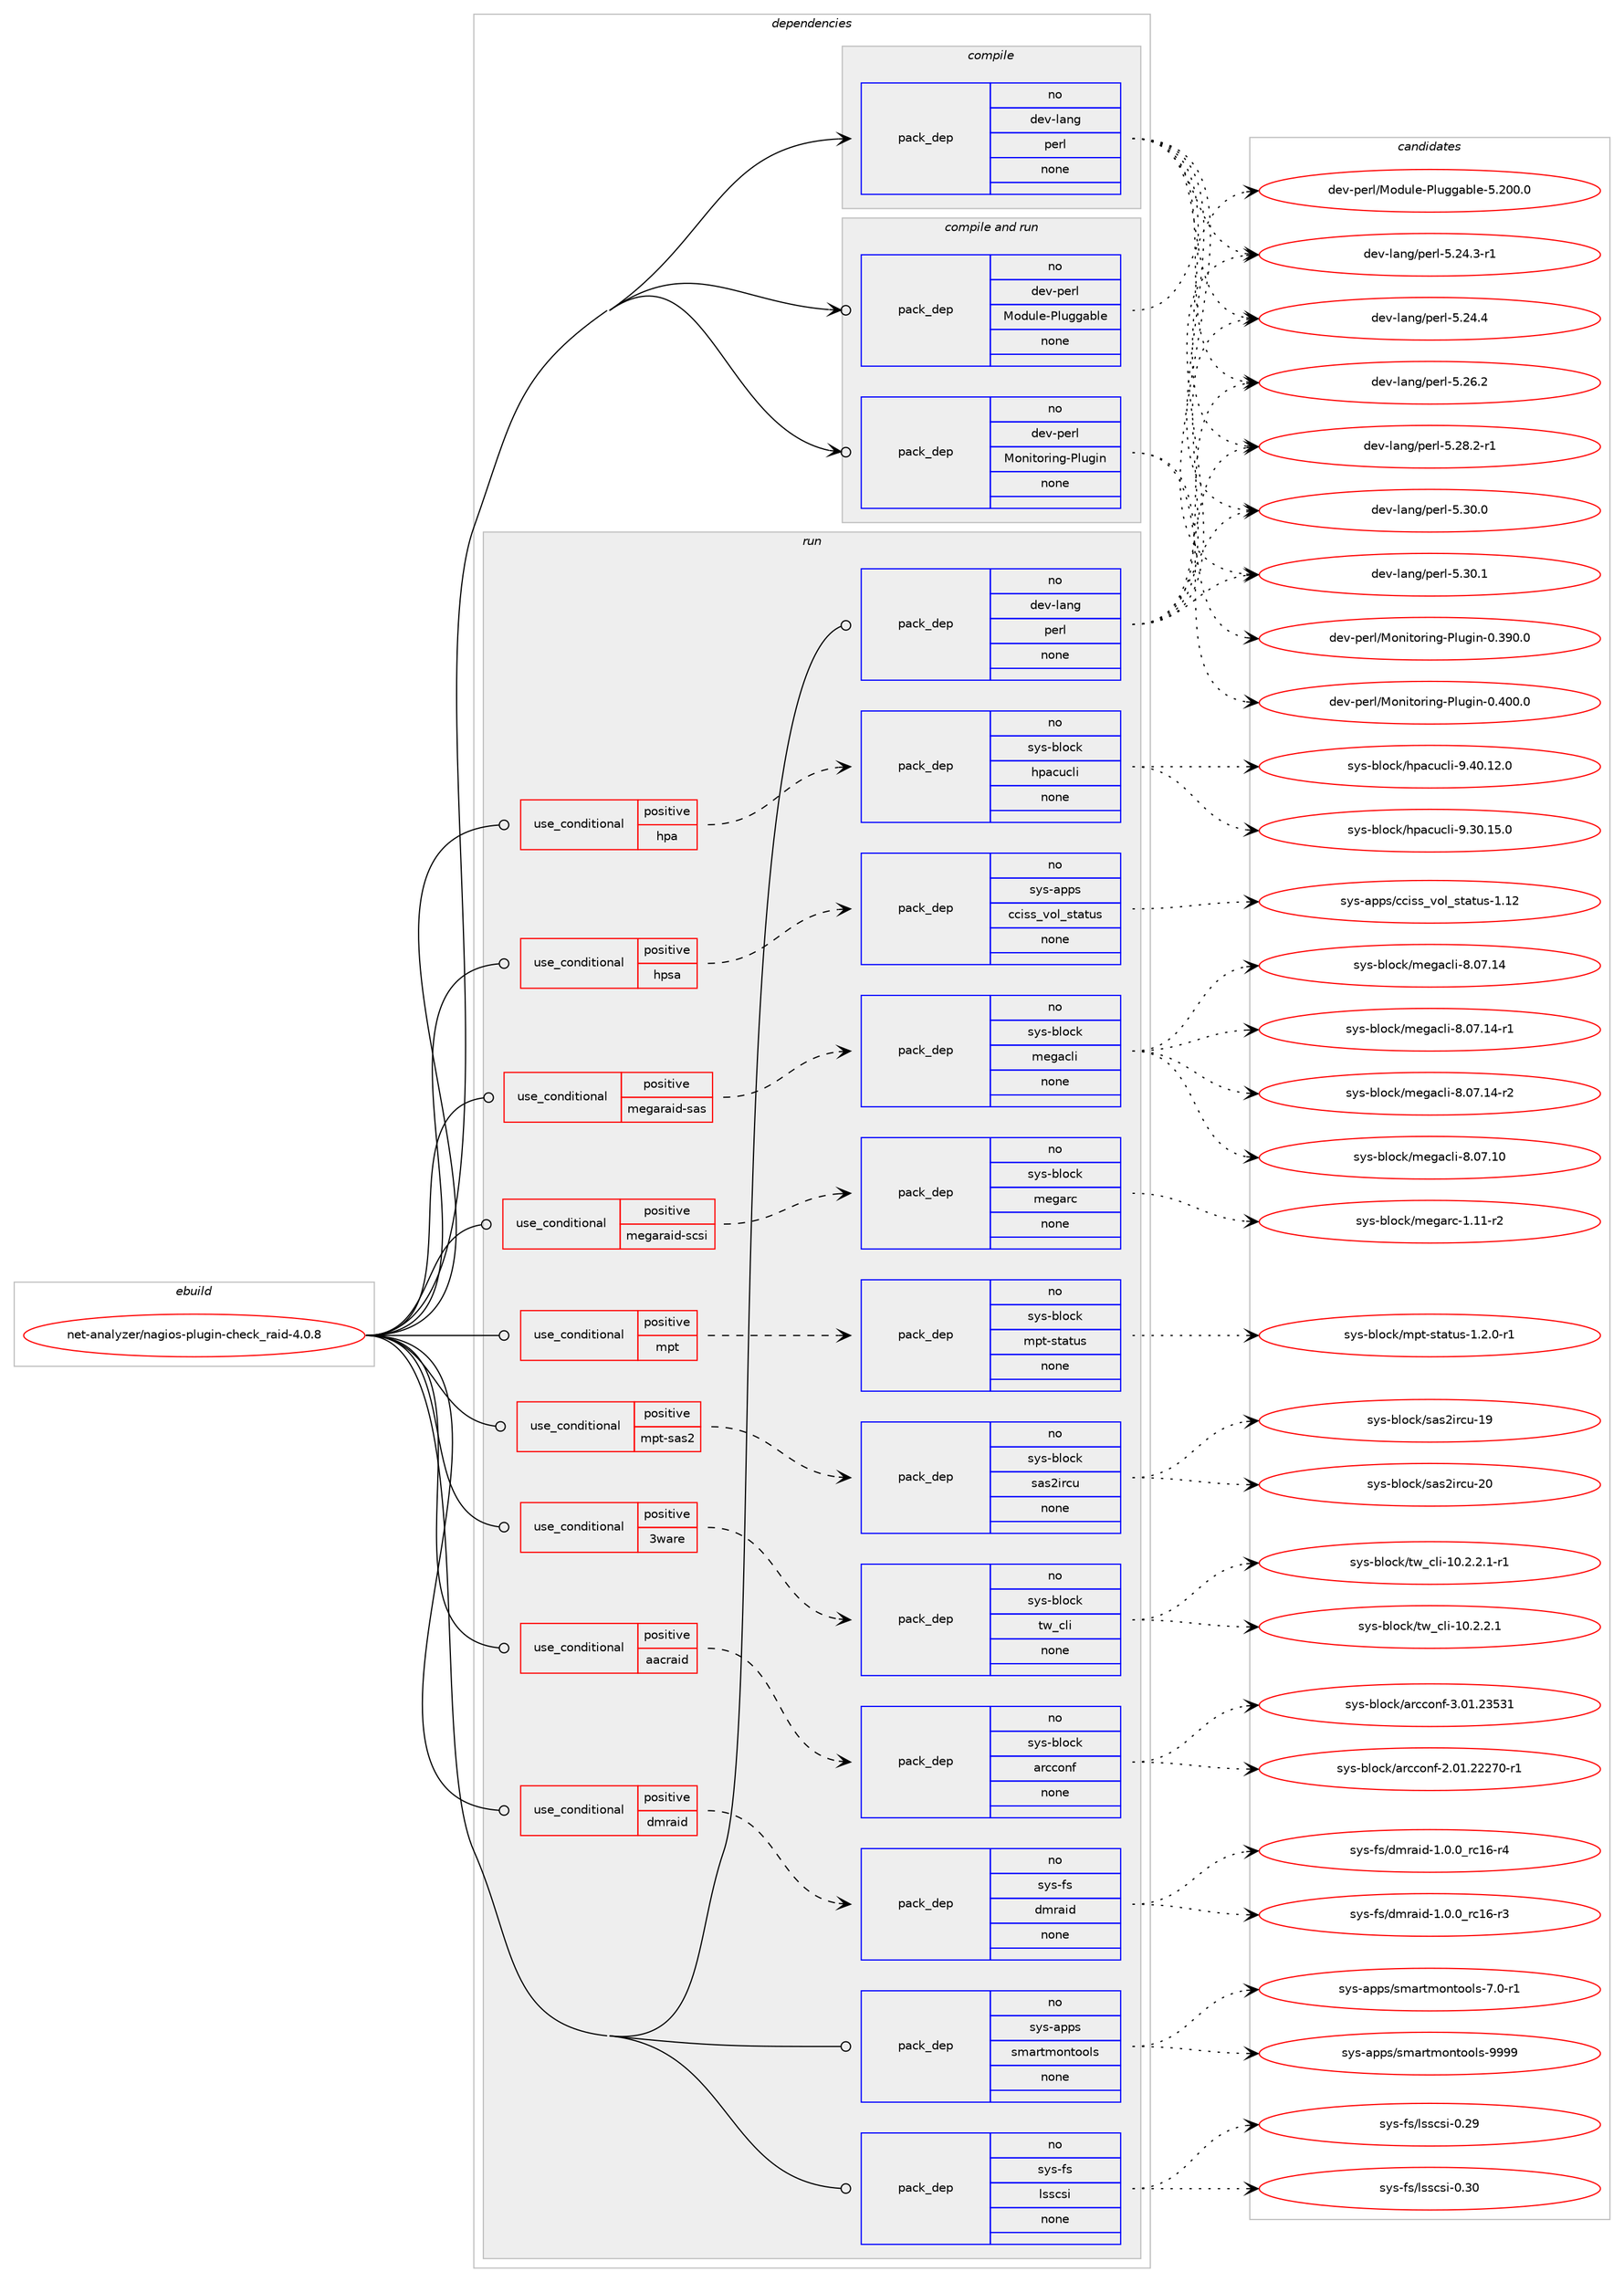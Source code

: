 digraph prolog {

# *************
# Graph options
# *************

newrank=true;
concentrate=true;
compound=true;
graph [rankdir=LR,fontname=Helvetica,fontsize=10,ranksep=1.5];#, ranksep=2.5, nodesep=0.2];
edge  [arrowhead=vee];
node  [fontname=Helvetica,fontsize=10];

# **********
# The ebuild
# **********

subgraph cluster_leftcol {
color=gray;
rank=same;
label=<<i>ebuild</i>>;
id [label="net-analyzer/nagios-plugin-check_raid-4.0.8", color=red, width=4, href="../net-analyzer/nagios-plugin-check_raid-4.0.8.svg"];
}

# ****************
# The dependencies
# ****************

subgraph cluster_midcol {
color=gray;
label=<<i>dependencies</i>>;
subgraph cluster_compile {
fillcolor="#eeeeee";
style=filled;
label=<<i>compile</i>>;
subgraph pack601942 {
dependency814229 [label=<<TABLE BORDER="0" CELLBORDER="1" CELLSPACING="0" CELLPADDING="4" WIDTH="220"><TR><TD ROWSPAN="6" CELLPADDING="30">pack_dep</TD></TR><TR><TD WIDTH="110">no</TD></TR><TR><TD>dev-lang</TD></TR><TR><TD>perl</TD></TR><TR><TD>none</TD></TR><TR><TD></TD></TR></TABLE>>, shape=none, color=blue];
}
id:e -> dependency814229:w [weight=20,style="solid",arrowhead="vee"];
}
subgraph cluster_compileandrun {
fillcolor="#eeeeee";
style=filled;
label=<<i>compile and run</i>>;
subgraph pack601943 {
dependency814230 [label=<<TABLE BORDER="0" CELLBORDER="1" CELLSPACING="0" CELLPADDING="4" WIDTH="220"><TR><TD ROWSPAN="6" CELLPADDING="30">pack_dep</TD></TR><TR><TD WIDTH="110">no</TD></TR><TR><TD>dev-perl</TD></TR><TR><TD>Module-Pluggable</TD></TR><TR><TD>none</TD></TR><TR><TD></TD></TR></TABLE>>, shape=none, color=blue];
}
id:e -> dependency814230:w [weight=20,style="solid",arrowhead="odotvee"];
subgraph pack601944 {
dependency814231 [label=<<TABLE BORDER="0" CELLBORDER="1" CELLSPACING="0" CELLPADDING="4" WIDTH="220"><TR><TD ROWSPAN="6" CELLPADDING="30">pack_dep</TD></TR><TR><TD WIDTH="110">no</TD></TR><TR><TD>dev-perl</TD></TR><TR><TD>Monitoring-Plugin</TD></TR><TR><TD>none</TD></TR><TR><TD></TD></TR></TABLE>>, shape=none, color=blue];
}
id:e -> dependency814231:w [weight=20,style="solid",arrowhead="odotvee"];
}
subgraph cluster_run {
fillcolor="#eeeeee";
style=filled;
label=<<i>run</i>>;
subgraph cond198071 {
dependency814232 [label=<<TABLE BORDER="0" CELLBORDER="1" CELLSPACING="0" CELLPADDING="4"><TR><TD ROWSPAN="3" CELLPADDING="10">use_conditional</TD></TR><TR><TD>positive</TD></TR><TR><TD>3ware</TD></TR></TABLE>>, shape=none, color=red];
subgraph pack601945 {
dependency814233 [label=<<TABLE BORDER="0" CELLBORDER="1" CELLSPACING="0" CELLPADDING="4" WIDTH="220"><TR><TD ROWSPAN="6" CELLPADDING="30">pack_dep</TD></TR><TR><TD WIDTH="110">no</TD></TR><TR><TD>sys-block</TD></TR><TR><TD>tw_cli</TD></TR><TR><TD>none</TD></TR><TR><TD></TD></TR></TABLE>>, shape=none, color=blue];
}
dependency814232:e -> dependency814233:w [weight=20,style="dashed",arrowhead="vee"];
}
id:e -> dependency814232:w [weight=20,style="solid",arrowhead="odot"];
subgraph cond198072 {
dependency814234 [label=<<TABLE BORDER="0" CELLBORDER="1" CELLSPACING="0" CELLPADDING="4"><TR><TD ROWSPAN="3" CELLPADDING="10">use_conditional</TD></TR><TR><TD>positive</TD></TR><TR><TD>aacraid</TD></TR></TABLE>>, shape=none, color=red];
subgraph pack601946 {
dependency814235 [label=<<TABLE BORDER="0" CELLBORDER="1" CELLSPACING="0" CELLPADDING="4" WIDTH="220"><TR><TD ROWSPAN="6" CELLPADDING="30">pack_dep</TD></TR><TR><TD WIDTH="110">no</TD></TR><TR><TD>sys-block</TD></TR><TR><TD>arcconf</TD></TR><TR><TD>none</TD></TR><TR><TD></TD></TR></TABLE>>, shape=none, color=blue];
}
dependency814234:e -> dependency814235:w [weight=20,style="dashed",arrowhead="vee"];
}
id:e -> dependency814234:w [weight=20,style="solid",arrowhead="odot"];
subgraph cond198073 {
dependency814236 [label=<<TABLE BORDER="0" CELLBORDER="1" CELLSPACING="0" CELLPADDING="4"><TR><TD ROWSPAN="3" CELLPADDING="10">use_conditional</TD></TR><TR><TD>positive</TD></TR><TR><TD>dmraid</TD></TR></TABLE>>, shape=none, color=red];
subgraph pack601947 {
dependency814237 [label=<<TABLE BORDER="0" CELLBORDER="1" CELLSPACING="0" CELLPADDING="4" WIDTH="220"><TR><TD ROWSPAN="6" CELLPADDING="30">pack_dep</TD></TR><TR><TD WIDTH="110">no</TD></TR><TR><TD>sys-fs</TD></TR><TR><TD>dmraid</TD></TR><TR><TD>none</TD></TR><TR><TD></TD></TR></TABLE>>, shape=none, color=blue];
}
dependency814236:e -> dependency814237:w [weight=20,style="dashed",arrowhead="vee"];
}
id:e -> dependency814236:w [weight=20,style="solid",arrowhead="odot"];
subgraph cond198074 {
dependency814238 [label=<<TABLE BORDER="0" CELLBORDER="1" CELLSPACING="0" CELLPADDING="4"><TR><TD ROWSPAN="3" CELLPADDING="10">use_conditional</TD></TR><TR><TD>positive</TD></TR><TR><TD>hpa</TD></TR></TABLE>>, shape=none, color=red];
subgraph pack601948 {
dependency814239 [label=<<TABLE BORDER="0" CELLBORDER="1" CELLSPACING="0" CELLPADDING="4" WIDTH="220"><TR><TD ROWSPAN="6" CELLPADDING="30">pack_dep</TD></TR><TR><TD WIDTH="110">no</TD></TR><TR><TD>sys-block</TD></TR><TR><TD>hpacucli</TD></TR><TR><TD>none</TD></TR><TR><TD></TD></TR></TABLE>>, shape=none, color=blue];
}
dependency814238:e -> dependency814239:w [weight=20,style="dashed",arrowhead="vee"];
}
id:e -> dependency814238:w [weight=20,style="solid",arrowhead="odot"];
subgraph cond198075 {
dependency814240 [label=<<TABLE BORDER="0" CELLBORDER="1" CELLSPACING="0" CELLPADDING="4"><TR><TD ROWSPAN="3" CELLPADDING="10">use_conditional</TD></TR><TR><TD>positive</TD></TR><TR><TD>hpsa</TD></TR></TABLE>>, shape=none, color=red];
subgraph pack601949 {
dependency814241 [label=<<TABLE BORDER="0" CELLBORDER="1" CELLSPACING="0" CELLPADDING="4" WIDTH="220"><TR><TD ROWSPAN="6" CELLPADDING="30">pack_dep</TD></TR><TR><TD WIDTH="110">no</TD></TR><TR><TD>sys-apps</TD></TR><TR><TD>cciss_vol_status</TD></TR><TR><TD>none</TD></TR><TR><TD></TD></TR></TABLE>>, shape=none, color=blue];
}
dependency814240:e -> dependency814241:w [weight=20,style="dashed",arrowhead="vee"];
}
id:e -> dependency814240:w [weight=20,style="solid",arrowhead="odot"];
subgraph cond198076 {
dependency814242 [label=<<TABLE BORDER="0" CELLBORDER="1" CELLSPACING="0" CELLPADDING="4"><TR><TD ROWSPAN="3" CELLPADDING="10">use_conditional</TD></TR><TR><TD>positive</TD></TR><TR><TD>megaraid-sas</TD></TR></TABLE>>, shape=none, color=red];
subgraph pack601950 {
dependency814243 [label=<<TABLE BORDER="0" CELLBORDER="1" CELLSPACING="0" CELLPADDING="4" WIDTH="220"><TR><TD ROWSPAN="6" CELLPADDING="30">pack_dep</TD></TR><TR><TD WIDTH="110">no</TD></TR><TR><TD>sys-block</TD></TR><TR><TD>megacli</TD></TR><TR><TD>none</TD></TR><TR><TD></TD></TR></TABLE>>, shape=none, color=blue];
}
dependency814242:e -> dependency814243:w [weight=20,style="dashed",arrowhead="vee"];
}
id:e -> dependency814242:w [weight=20,style="solid",arrowhead="odot"];
subgraph cond198077 {
dependency814244 [label=<<TABLE BORDER="0" CELLBORDER="1" CELLSPACING="0" CELLPADDING="4"><TR><TD ROWSPAN="3" CELLPADDING="10">use_conditional</TD></TR><TR><TD>positive</TD></TR><TR><TD>megaraid-scsi</TD></TR></TABLE>>, shape=none, color=red];
subgraph pack601951 {
dependency814245 [label=<<TABLE BORDER="0" CELLBORDER="1" CELLSPACING="0" CELLPADDING="4" WIDTH="220"><TR><TD ROWSPAN="6" CELLPADDING="30">pack_dep</TD></TR><TR><TD WIDTH="110">no</TD></TR><TR><TD>sys-block</TD></TR><TR><TD>megarc</TD></TR><TR><TD>none</TD></TR><TR><TD></TD></TR></TABLE>>, shape=none, color=blue];
}
dependency814244:e -> dependency814245:w [weight=20,style="dashed",arrowhead="vee"];
}
id:e -> dependency814244:w [weight=20,style="solid",arrowhead="odot"];
subgraph cond198078 {
dependency814246 [label=<<TABLE BORDER="0" CELLBORDER="1" CELLSPACING="0" CELLPADDING="4"><TR><TD ROWSPAN="3" CELLPADDING="10">use_conditional</TD></TR><TR><TD>positive</TD></TR><TR><TD>mpt</TD></TR></TABLE>>, shape=none, color=red];
subgraph pack601952 {
dependency814247 [label=<<TABLE BORDER="0" CELLBORDER="1" CELLSPACING="0" CELLPADDING="4" WIDTH="220"><TR><TD ROWSPAN="6" CELLPADDING="30">pack_dep</TD></TR><TR><TD WIDTH="110">no</TD></TR><TR><TD>sys-block</TD></TR><TR><TD>mpt-status</TD></TR><TR><TD>none</TD></TR><TR><TD></TD></TR></TABLE>>, shape=none, color=blue];
}
dependency814246:e -> dependency814247:w [weight=20,style="dashed",arrowhead="vee"];
}
id:e -> dependency814246:w [weight=20,style="solid",arrowhead="odot"];
subgraph cond198079 {
dependency814248 [label=<<TABLE BORDER="0" CELLBORDER="1" CELLSPACING="0" CELLPADDING="4"><TR><TD ROWSPAN="3" CELLPADDING="10">use_conditional</TD></TR><TR><TD>positive</TD></TR><TR><TD>mpt-sas2</TD></TR></TABLE>>, shape=none, color=red];
subgraph pack601953 {
dependency814249 [label=<<TABLE BORDER="0" CELLBORDER="1" CELLSPACING="0" CELLPADDING="4" WIDTH="220"><TR><TD ROWSPAN="6" CELLPADDING="30">pack_dep</TD></TR><TR><TD WIDTH="110">no</TD></TR><TR><TD>sys-block</TD></TR><TR><TD>sas2ircu</TD></TR><TR><TD>none</TD></TR><TR><TD></TD></TR></TABLE>>, shape=none, color=blue];
}
dependency814248:e -> dependency814249:w [weight=20,style="dashed",arrowhead="vee"];
}
id:e -> dependency814248:w [weight=20,style="solid",arrowhead="odot"];
subgraph pack601954 {
dependency814250 [label=<<TABLE BORDER="0" CELLBORDER="1" CELLSPACING="0" CELLPADDING="4" WIDTH="220"><TR><TD ROWSPAN="6" CELLPADDING="30">pack_dep</TD></TR><TR><TD WIDTH="110">no</TD></TR><TR><TD>dev-lang</TD></TR><TR><TD>perl</TD></TR><TR><TD>none</TD></TR><TR><TD></TD></TR></TABLE>>, shape=none, color=blue];
}
id:e -> dependency814250:w [weight=20,style="solid",arrowhead="odot"];
subgraph pack601955 {
dependency814251 [label=<<TABLE BORDER="0" CELLBORDER="1" CELLSPACING="0" CELLPADDING="4" WIDTH="220"><TR><TD ROWSPAN="6" CELLPADDING="30">pack_dep</TD></TR><TR><TD WIDTH="110">no</TD></TR><TR><TD>sys-apps</TD></TR><TR><TD>smartmontools</TD></TR><TR><TD>none</TD></TR><TR><TD></TD></TR></TABLE>>, shape=none, color=blue];
}
id:e -> dependency814251:w [weight=20,style="solid",arrowhead="odot"];
subgraph pack601956 {
dependency814252 [label=<<TABLE BORDER="0" CELLBORDER="1" CELLSPACING="0" CELLPADDING="4" WIDTH="220"><TR><TD ROWSPAN="6" CELLPADDING="30">pack_dep</TD></TR><TR><TD WIDTH="110">no</TD></TR><TR><TD>sys-fs</TD></TR><TR><TD>lsscsi</TD></TR><TR><TD>none</TD></TR><TR><TD></TD></TR></TABLE>>, shape=none, color=blue];
}
id:e -> dependency814252:w [weight=20,style="solid",arrowhead="odot"];
}
}

# **************
# The candidates
# **************

subgraph cluster_choices {
rank=same;
color=gray;
label=<<i>candidates</i>>;

subgraph choice601942 {
color=black;
nodesep=1;
choice100101118451089711010347112101114108455346505246514511449 [label="dev-lang/perl-5.24.3-r1", color=red, width=4,href="../dev-lang/perl-5.24.3-r1.svg"];
choice10010111845108971101034711210111410845534650524652 [label="dev-lang/perl-5.24.4", color=red, width=4,href="../dev-lang/perl-5.24.4.svg"];
choice10010111845108971101034711210111410845534650544650 [label="dev-lang/perl-5.26.2", color=red, width=4,href="../dev-lang/perl-5.26.2.svg"];
choice100101118451089711010347112101114108455346505646504511449 [label="dev-lang/perl-5.28.2-r1", color=red, width=4,href="../dev-lang/perl-5.28.2-r1.svg"];
choice10010111845108971101034711210111410845534651484648 [label="dev-lang/perl-5.30.0", color=red, width=4,href="../dev-lang/perl-5.30.0.svg"];
choice10010111845108971101034711210111410845534651484649 [label="dev-lang/perl-5.30.1", color=red, width=4,href="../dev-lang/perl-5.30.1.svg"];
dependency814229:e -> choice100101118451089711010347112101114108455346505246514511449:w [style=dotted,weight="100"];
dependency814229:e -> choice10010111845108971101034711210111410845534650524652:w [style=dotted,weight="100"];
dependency814229:e -> choice10010111845108971101034711210111410845534650544650:w [style=dotted,weight="100"];
dependency814229:e -> choice100101118451089711010347112101114108455346505646504511449:w [style=dotted,weight="100"];
dependency814229:e -> choice10010111845108971101034711210111410845534651484648:w [style=dotted,weight="100"];
dependency814229:e -> choice10010111845108971101034711210111410845534651484649:w [style=dotted,weight="100"];
}
subgraph choice601943 {
color=black;
nodesep=1;
choice100101118451121011141084777111100117108101458010811710310397981081014553465048484648 [label="dev-perl/Module-Pluggable-5.200.0", color=red, width=4,href="../dev-perl/Module-Pluggable-5.200.0.svg"];
dependency814230:e -> choice100101118451121011141084777111100117108101458010811710310397981081014553465048484648:w [style=dotted,weight="100"];
}
subgraph choice601944 {
color=black;
nodesep=1;
choice10010111845112101114108477711111010511611111410511010345801081171031051104548465157484648 [label="dev-perl/Monitoring-Plugin-0.390.0", color=red, width=4,href="../dev-perl/Monitoring-Plugin-0.390.0.svg"];
choice10010111845112101114108477711111010511611111410511010345801081171031051104548465248484648 [label="dev-perl/Monitoring-Plugin-0.400.0", color=red, width=4,href="../dev-perl/Monitoring-Plugin-0.400.0.svg"];
dependency814231:e -> choice10010111845112101114108477711111010511611111410511010345801081171031051104548465157484648:w [style=dotted,weight="100"];
dependency814231:e -> choice10010111845112101114108477711111010511611111410511010345801081171031051104548465248484648:w [style=dotted,weight="100"];
}
subgraph choice601945 {
color=black;
nodesep=1;
choice115121115459810811199107471161199599108105454948465046504649 [label="sys-block/tw_cli-10.2.2.1", color=red, width=4,href="../sys-block/tw_cli-10.2.2.1.svg"];
choice1151211154598108111991074711611995991081054549484650465046494511449 [label="sys-block/tw_cli-10.2.2.1-r1", color=red, width=4,href="../sys-block/tw_cli-10.2.2.1-r1.svg"];
dependency814233:e -> choice115121115459810811199107471161199599108105454948465046504649:w [style=dotted,weight="100"];
dependency814233:e -> choice1151211154598108111991074711611995991081054549484650465046494511449:w [style=dotted,weight="100"];
}
subgraph choice601946 {
color=black;
nodesep=1;
choice1151211154598108111991074797114999911111010245504648494650505055484511449 [label="sys-block/arcconf-2.01.22270-r1", color=red, width=4,href="../sys-block/arcconf-2.01.22270-r1.svg"];
choice115121115459810811199107479711499991111101024551464849465051535149 [label="sys-block/arcconf-3.01.23531", color=red, width=4,href="../sys-block/arcconf-3.01.23531.svg"];
dependency814235:e -> choice1151211154598108111991074797114999911111010245504648494650505055484511449:w [style=dotted,weight="100"];
dependency814235:e -> choice115121115459810811199107479711499991111101024551464849465051535149:w [style=dotted,weight="100"];
}
subgraph choice601947 {
color=black;
nodesep=1;
choice115121115451021154710010911497105100454946484648951149949544511451 [label="sys-fs/dmraid-1.0.0_rc16-r3", color=red, width=4,href="../sys-fs/dmraid-1.0.0_rc16-r3.svg"];
choice115121115451021154710010911497105100454946484648951149949544511452 [label="sys-fs/dmraid-1.0.0_rc16-r4", color=red, width=4,href="../sys-fs/dmraid-1.0.0_rc16-r4.svg"];
dependency814237:e -> choice115121115451021154710010911497105100454946484648951149949544511451:w [style=dotted,weight="100"];
dependency814237:e -> choice115121115451021154710010911497105100454946484648951149949544511452:w [style=dotted,weight="100"];
}
subgraph choice601948 {
color=black;
nodesep=1;
choice1151211154598108111991074710411297991179910810545574651484649534648 [label="sys-block/hpacucli-9.30.15.0", color=red, width=4,href="../sys-block/hpacucli-9.30.15.0.svg"];
choice1151211154598108111991074710411297991179910810545574652484649504648 [label="sys-block/hpacucli-9.40.12.0", color=red, width=4,href="../sys-block/hpacucli-9.40.12.0.svg"];
dependency814239:e -> choice1151211154598108111991074710411297991179910810545574651484649534648:w [style=dotted,weight="100"];
dependency814239:e -> choice1151211154598108111991074710411297991179910810545574652484649504648:w [style=dotted,weight="100"];
}
subgraph choice601949 {
color=black;
nodesep=1;
choice11512111545971121121154799991051151159511811110895115116971161171154549464950 [label="sys-apps/cciss_vol_status-1.12", color=red, width=4,href="../sys-apps/cciss_vol_status-1.12.svg"];
dependency814241:e -> choice11512111545971121121154799991051151159511811110895115116971161171154549464950:w [style=dotted,weight="100"];
}
subgraph choice601950 {
color=black;
nodesep=1;
choice1151211154598108111991074710910110397991081054556464855464948 [label="sys-block/megacli-8.07.10", color=red, width=4,href="../sys-block/megacli-8.07.10.svg"];
choice1151211154598108111991074710910110397991081054556464855464952 [label="sys-block/megacli-8.07.14", color=red, width=4,href="../sys-block/megacli-8.07.14.svg"];
choice11512111545981081119910747109101103979910810545564648554649524511449 [label="sys-block/megacli-8.07.14-r1", color=red, width=4,href="../sys-block/megacli-8.07.14-r1.svg"];
choice11512111545981081119910747109101103979910810545564648554649524511450 [label="sys-block/megacli-8.07.14-r2", color=red, width=4,href="../sys-block/megacli-8.07.14-r2.svg"];
dependency814243:e -> choice1151211154598108111991074710910110397991081054556464855464948:w [style=dotted,weight="100"];
dependency814243:e -> choice1151211154598108111991074710910110397991081054556464855464952:w [style=dotted,weight="100"];
dependency814243:e -> choice11512111545981081119910747109101103979910810545564648554649524511449:w [style=dotted,weight="100"];
dependency814243:e -> choice11512111545981081119910747109101103979910810545564648554649524511450:w [style=dotted,weight="100"];
}
subgraph choice601951 {
color=black;
nodesep=1;
choice11512111545981081119910747109101103971149945494649494511450 [label="sys-block/megarc-1.11-r2", color=red, width=4,href="../sys-block/megarc-1.11-r2.svg"];
dependency814245:e -> choice11512111545981081119910747109101103971149945494649494511450:w [style=dotted,weight="100"];
}
subgraph choice601952 {
color=black;
nodesep=1;
choice1151211154598108111991074710911211645115116971161171154549465046484511449 [label="sys-block/mpt-status-1.2.0-r1", color=red, width=4,href="../sys-block/mpt-status-1.2.0-r1.svg"];
dependency814247:e -> choice1151211154598108111991074710911211645115116971161171154549465046484511449:w [style=dotted,weight="100"];
}
subgraph choice601953 {
color=black;
nodesep=1;
choice11512111545981081119910747115971155010511499117454957 [label="sys-block/sas2ircu-19", color=red, width=4,href="../sys-block/sas2ircu-19.svg"];
choice11512111545981081119910747115971155010511499117455048 [label="sys-block/sas2ircu-20", color=red, width=4,href="../sys-block/sas2ircu-20.svg"];
dependency814249:e -> choice11512111545981081119910747115971155010511499117454957:w [style=dotted,weight="100"];
dependency814249:e -> choice11512111545981081119910747115971155010511499117455048:w [style=dotted,weight="100"];
}
subgraph choice601954 {
color=black;
nodesep=1;
choice100101118451089711010347112101114108455346505246514511449 [label="dev-lang/perl-5.24.3-r1", color=red, width=4,href="../dev-lang/perl-5.24.3-r1.svg"];
choice10010111845108971101034711210111410845534650524652 [label="dev-lang/perl-5.24.4", color=red, width=4,href="../dev-lang/perl-5.24.4.svg"];
choice10010111845108971101034711210111410845534650544650 [label="dev-lang/perl-5.26.2", color=red, width=4,href="../dev-lang/perl-5.26.2.svg"];
choice100101118451089711010347112101114108455346505646504511449 [label="dev-lang/perl-5.28.2-r1", color=red, width=4,href="../dev-lang/perl-5.28.2-r1.svg"];
choice10010111845108971101034711210111410845534651484648 [label="dev-lang/perl-5.30.0", color=red, width=4,href="../dev-lang/perl-5.30.0.svg"];
choice10010111845108971101034711210111410845534651484649 [label="dev-lang/perl-5.30.1", color=red, width=4,href="../dev-lang/perl-5.30.1.svg"];
dependency814250:e -> choice100101118451089711010347112101114108455346505246514511449:w [style=dotted,weight="100"];
dependency814250:e -> choice10010111845108971101034711210111410845534650524652:w [style=dotted,weight="100"];
dependency814250:e -> choice10010111845108971101034711210111410845534650544650:w [style=dotted,weight="100"];
dependency814250:e -> choice100101118451089711010347112101114108455346505646504511449:w [style=dotted,weight="100"];
dependency814250:e -> choice10010111845108971101034711210111410845534651484648:w [style=dotted,weight="100"];
dependency814250:e -> choice10010111845108971101034711210111410845534651484649:w [style=dotted,weight="100"];
}
subgraph choice601955 {
color=black;
nodesep=1;
choice11512111545971121121154711510997114116109111110116111111108115455546484511449 [label="sys-apps/smartmontools-7.0-r1", color=red, width=4,href="../sys-apps/smartmontools-7.0-r1.svg"];
choice115121115459711211211547115109971141161091111101161111111081154557575757 [label="sys-apps/smartmontools-9999", color=red, width=4,href="../sys-apps/smartmontools-9999.svg"];
dependency814251:e -> choice11512111545971121121154711510997114116109111110116111111108115455546484511449:w [style=dotted,weight="100"];
dependency814251:e -> choice115121115459711211211547115109971141161091111101161111111081154557575757:w [style=dotted,weight="100"];
}
subgraph choice601956 {
color=black;
nodesep=1;
choice1151211154510211547108115115991151054548465057 [label="sys-fs/lsscsi-0.29", color=red, width=4,href="../sys-fs/lsscsi-0.29.svg"];
choice1151211154510211547108115115991151054548465148 [label="sys-fs/lsscsi-0.30", color=red, width=4,href="../sys-fs/lsscsi-0.30.svg"];
dependency814252:e -> choice1151211154510211547108115115991151054548465057:w [style=dotted,weight="100"];
dependency814252:e -> choice1151211154510211547108115115991151054548465148:w [style=dotted,weight="100"];
}
}

}
